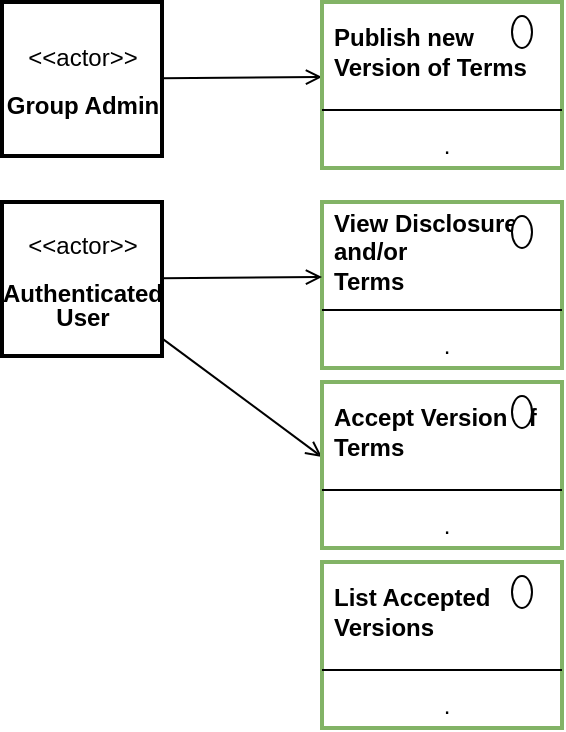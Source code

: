 <mxfile compressed="false" version="20.3.0" type="device">
  <diagram id="q3oa4CLkm8zUHQofmj7r" name="Disclosures">
    <mxGraphModel dx="782" dy="517" grid="1" gridSize="10" guides="1" tooltips="1" connect="1" arrows="1" fold="1" page="1" pageScale="1" pageWidth="827" pageHeight="1169" math="0" shadow="0">
      <root>
        <mxCell id="YJ2Z8KhdvcNMjBGm8vIW-0" />
        <mxCell id="YJ2Z8KhdvcNMjBGm8vIW-1" parent="YJ2Z8KhdvcNMjBGm8vIW-0" />
        <mxCell id="kb0BIKLx2f4cQ5WW09md-0" value="" style="fontStyle=1;align=center;verticalAlign=top;childLayout=stackLayout;horizontal=1;horizontalStack=0;resizeParent=1;resizeParentMax=0;resizeLast=0;marginBottom=0;strokeColor=#82b366;strokeWidth=2;fillColor=none;" parent="YJ2Z8KhdvcNMjBGm8vIW-1" vertex="1">
          <mxGeometry x="280" y="200" width="120" height="83" as="geometry" />
        </mxCell>
        <mxCell id="kb0BIKLx2f4cQ5WW09md-1" value="View Disclosure&lt;br&gt;and/or&lt;br&gt;Terms" style="html=1;align=left;spacingLeft=4;verticalAlign=middle;strokeColor=none;fillColor=none;fontStyle=1" parent="kb0BIKLx2f4cQ5WW09md-0" vertex="1">
          <mxGeometry width="120" height="50" as="geometry" />
        </mxCell>
        <mxCell id="kb0BIKLx2f4cQ5WW09md-2" value="" style="shape=ellipse;" parent="kb0BIKLx2f4cQ5WW09md-1" vertex="1">
          <mxGeometry x="1" width="10" height="16" relative="1" as="geometry">
            <mxPoint x="-25" y="7" as="offset" />
          </mxGeometry>
        </mxCell>
        <mxCell id="kb0BIKLx2f4cQ5WW09md-3" value="" style="line;strokeWidth=1;fillColor=none;align=left;verticalAlign=middle;spacingTop=-1;spacingLeft=3;spacingRight=3;rotatable=0;labelPosition=right;points=[];portConstraint=eastwest;" parent="kb0BIKLx2f4cQ5WW09md-0" vertex="1">
          <mxGeometry y="50" width="120" height="8" as="geometry" />
        </mxCell>
        <mxCell id="kb0BIKLx2f4cQ5WW09md-4" value="." style="html=1;align=center;spacingLeft=4;verticalAlign=top;strokeColor=none;fillColor=none;" parent="kb0BIKLx2f4cQ5WW09md-0" vertex="1">
          <mxGeometry y="58" width="120" height="25" as="geometry" />
        </mxCell>
        <mxCell id="kb0BIKLx2f4cQ5WW09md-20" style="edgeStyle=none;rounded=0;orthogonalLoop=1;jettySize=auto;html=1;entryX=0;entryY=0.75;entryDx=0;entryDy=0;endArrow=open;endFill=0;" parent="YJ2Z8KhdvcNMjBGm8vIW-1" source="kb0BIKLx2f4cQ5WW09md-6" target="kb0BIKLx2f4cQ5WW09md-1" edge="1">
          <mxGeometry relative="1" as="geometry" />
        </mxCell>
        <mxCell id="kb0BIKLx2f4cQ5WW09md-21" style="edgeStyle=none;rounded=0;orthogonalLoop=1;jettySize=auto;html=1;entryX=0;entryY=0.75;entryDx=0;entryDy=0;endArrow=open;endFill=0;" parent="YJ2Z8KhdvcNMjBGm8vIW-1" source="kb0BIKLx2f4cQ5WW09md-6" target="kb0BIKLx2f4cQ5WW09md-10" edge="1">
          <mxGeometry relative="1" as="geometry" />
        </mxCell>
        <mxCell id="kb0BIKLx2f4cQ5WW09md-6" value="&lt;p style=&quot;line-height: 100%&quot;&gt;&amp;lt;&amp;lt;actor&amp;gt;&amp;gt;&lt;br&gt;&lt;br&gt;&lt;b&gt;Authenticated&lt;br&gt;User&lt;/b&gt;&lt;/p&gt;" style="text;html=1;align=center;verticalAlign=middle;dashed=0;strokeColor=#000000;strokeWidth=2;" parent="YJ2Z8KhdvcNMjBGm8vIW-1" vertex="1">
          <mxGeometry x="120" y="200" width="80" height="77" as="geometry" />
        </mxCell>
        <mxCell id="kb0BIKLx2f4cQ5WW09md-19" style="edgeStyle=none;rounded=0;orthogonalLoop=1;jettySize=auto;html=1;entryX=0;entryY=0.75;entryDx=0;entryDy=0;endArrow=open;endFill=0;" parent="YJ2Z8KhdvcNMjBGm8vIW-1" source="kb0BIKLx2f4cQ5WW09md-7" target="kb0BIKLx2f4cQ5WW09md-15" edge="1">
          <mxGeometry relative="1" as="geometry" />
        </mxCell>
        <mxCell id="kb0BIKLx2f4cQ5WW09md-7" value="&lt;p style=&quot;line-height: 100%&quot;&gt;&amp;lt;&amp;lt;actor&amp;gt;&amp;gt;&lt;br&gt;&lt;br&gt;&lt;b&gt;Group Admin&lt;/b&gt;&lt;/p&gt;" style="text;html=1;align=center;verticalAlign=middle;dashed=0;strokeColor=#000000;strokeWidth=2;" parent="YJ2Z8KhdvcNMjBGm8vIW-1" vertex="1">
          <mxGeometry x="120" y="100" width="80" height="77" as="geometry" />
        </mxCell>
        <mxCell id="kb0BIKLx2f4cQ5WW09md-9" value="" style="fontStyle=1;align=center;verticalAlign=top;childLayout=stackLayout;horizontal=1;horizontalStack=0;resizeParent=1;resizeParentMax=0;resizeLast=0;marginBottom=0;strokeColor=#82b366;strokeWidth=2;fillColor=none;" parent="YJ2Z8KhdvcNMjBGm8vIW-1" vertex="1">
          <mxGeometry x="280" y="290" width="120" height="83" as="geometry" />
        </mxCell>
        <mxCell id="kb0BIKLx2f4cQ5WW09md-10" value="Accept Version of &lt;br&gt;Terms" style="html=1;align=left;spacingLeft=4;verticalAlign=middle;strokeColor=none;fillColor=none;fontStyle=1" parent="kb0BIKLx2f4cQ5WW09md-9" vertex="1">
          <mxGeometry width="120" height="50" as="geometry" />
        </mxCell>
        <mxCell id="kb0BIKLx2f4cQ5WW09md-11" value="" style="shape=ellipse;" parent="kb0BIKLx2f4cQ5WW09md-10" vertex="1">
          <mxGeometry x="1" width="10" height="16" relative="1" as="geometry">
            <mxPoint x="-25" y="7" as="offset" />
          </mxGeometry>
        </mxCell>
        <mxCell id="kb0BIKLx2f4cQ5WW09md-12" value="" style="line;strokeWidth=1;fillColor=none;align=left;verticalAlign=middle;spacingTop=-1;spacingLeft=3;spacingRight=3;rotatable=0;labelPosition=right;points=[];portConstraint=eastwest;" parent="kb0BIKLx2f4cQ5WW09md-9" vertex="1">
          <mxGeometry y="50" width="120" height="8" as="geometry" />
        </mxCell>
        <mxCell id="kb0BIKLx2f4cQ5WW09md-13" value="." style="html=1;align=center;spacingLeft=4;verticalAlign=top;strokeColor=none;fillColor=none;" parent="kb0BIKLx2f4cQ5WW09md-9" vertex="1">
          <mxGeometry y="58" width="120" height="25" as="geometry" />
        </mxCell>
        <mxCell id="kb0BIKLx2f4cQ5WW09md-14" value="" style="fontStyle=1;align=center;verticalAlign=top;childLayout=stackLayout;horizontal=1;horizontalStack=0;resizeParent=1;resizeParentMax=0;resizeLast=0;marginBottom=0;strokeColor=#82b366;strokeWidth=2;fillColor=none;" parent="YJ2Z8KhdvcNMjBGm8vIW-1" vertex="1">
          <mxGeometry x="280" y="100" width="120" height="83" as="geometry" />
        </mxCell>
        <mxCell id="kb0BIKLx2f4cQ5WW09md-15" value="Publish new &lt;br&gt;Version&amp;nbsp;of Terms" style="html=1;align=left;spacingLeft=4;verticalAlign=middle;strokeColor=none;fillColor=none;fontStyle=1" parent="kb0BIKLx2f4cQ5WW09md-14" vertex="1">
          <mxGeometry width="120" height="50" as="geometry" />
        </mxCell>
        <mxCell id="kb0BIKLx2f4cQ5WW09md-16" value="" style="shape=ellipse;" parent="kb0BIKLx2f4cQ5WW09md-15" vertex="1">
          <mxGeometry x="1" width="10" height="16" relative="1" as="geometry">
            <mxPoint x="-25" y="7" as="offset" />
          </mxGeometry>
        </mxCell>
        <mxCell id="kb0BIKLx2f4cQ5WW09md-17" value="" style="line;strokeWidth=1;fillColor=none;align=left;verticalAlign=middle;spacingTop=-1;spacingLeft=3;spacingRight=3;rotatable=0;labelPosition=right;points=[];portConstraint=eastwest;" parent="kb0BIKLx2f4cQ5WW09md-14" vertex="1">
          <mxGeometry y="50" width="120" height="8" as="geometry" />
        </mxCell>
        <mxCell id="kb0BIKLx2f4cQ5WW09md-18" value="." style="html=1;align=center;spacingLeft=4;verticalAlign=top;strokeColor=none;fillColor=none;" parent="kb0BIKLx2f4cQ5WW09md-14" vertex="1">
          <mxGeometry y="58" width="120" height="25" as="geometry" />
        </mxCell>
        <mxCell id="kb0BIKLx2f4cQ5WW09md-22" value="" style="fontStyle=1;align=center;verticalAlign=top;childLayout=stackLayout;horizontal=1;horizontalStack=0;resizeParent=1;resizeParentMax=0;resizeLast=0;marginBottom=0;strokeColor=#82b366;strokeWidth=2;fillColor=none;" parent="YJ2Z8KhdvcNMjBGm8vIW-1" vertex="1">
          <mxGeometry x="280" y="380" width="120" height="83" as="geometry" />
        </mxCell>
        <mxCell id="kb0BIKLx2f4cQ5WW09md-23" value="List Accepted &lt;br&gt;Versions" style="html=1;align=left;spacingLeft=4;verticalAlign=middle;strokeColor=none;fillColor=none;fontStyle=1" parent="kb0BIKLx2f4cQ5WW09md-22" vertex="1">
          <mxGeometry width="120" height="50" as="geometry" />
        </mxCell>
        <mxCell id="kb0BIKLx2f4cQ5WW09md-24" value="" style="shape=ellipse;" parent="kb0BIKLx2f4cQ5WW09md-23" vertex="1">
          <mxGeometry x="1" width="10" height="16" relative="1" as="geometry">
            <mxPoint x="-25" y="7" as="offset" />
          </mxGeometry>
        </mxCell>
        <mxCell id="kb0BIKLx2f4cQ5WW09md-25" value="" style="line;strokeWidth=1;fillColor=none;align=left;verticalAlign=middle;spacingTop=-1;spacingLeft=3;spacingRight=3;rotatable=0;labelPosition=right;points=[];portConstraint=eastwest;" parent="kb0BIKLx2f4cQ5WW09md-22" vertex="1">
          <mxGeometry y="50" width="120" height="8" as="geometry" />
        </mxCell>
        <mxCell id="kb0BIKLx2f4cQ5WW09md-26" value="." style="html=1;align=center;spacingLeft=4;verticalAlign=top;strokeColor=none;fillColor=none;" parent="kb0BIKLx2f4cQ5WW09md-22" vertex="1">
          <mxGeometry y="58" width="120" height="25" as="geometry" />
        </mxCell>
        <mxCell id="JgxYJlpoQBV576n5CZln-0" value="Title" parent="YJ2Z8KhdvcNMjBGm8vIW-0" />
        <mxCell id="JgxYJlpoQBV576n5CZln-1" value="Information" parent="YJ2Z8KhdvcNMjBGm8vIW-0" />
      </root>
    </mxGraphModel>
  </diagram>
</mxfile>
